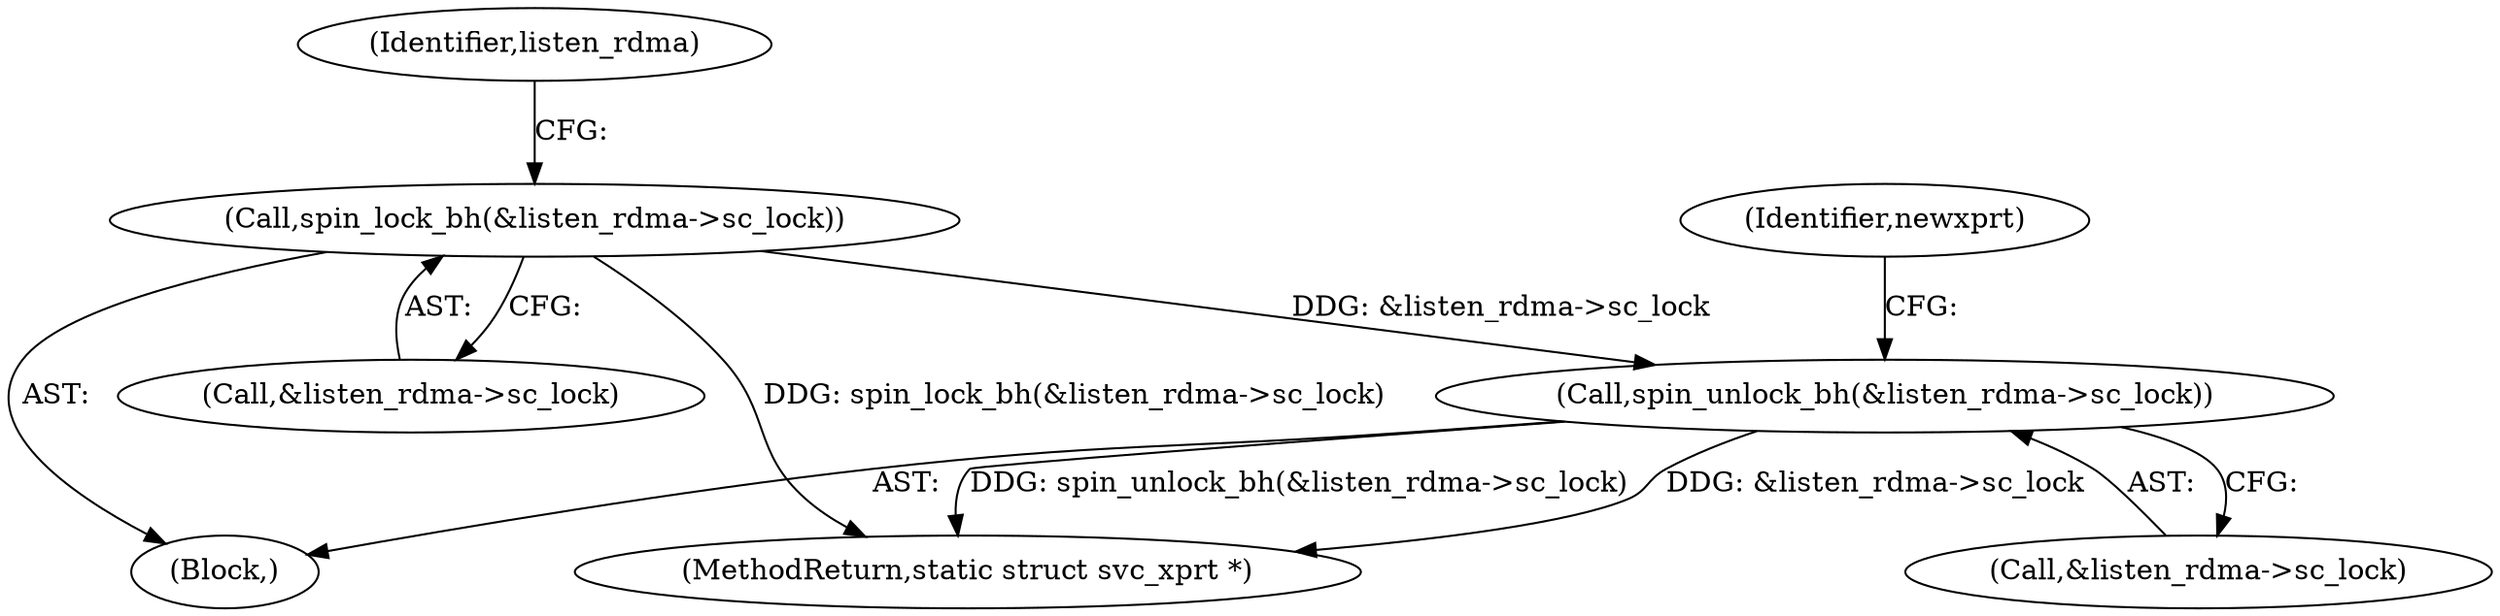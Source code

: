 digraph "0_linux_c70422f760c120480fee4de6c38804c72aa26bc1_44@pointer" {
"1000168" [label="(Call,spin_unlock_bh(&listen_rdma->sc_lock))"];
"1000135" [label="(Call,spin_lock_bh(&listen_rdma->sc_lock))"];
"1000136" [label="(Call,&listen_rdma->sc_lock)"];
"1000113" [label="(Block,)"];
"1000175" [label="(Identifier,newxprt)"];
"1000168" [label="(Call,spin_unlock_bh(&listen_rdma->sc_lock))"];
"1000135" [label="(Call,spin_lock_bh(&listen_rdma->sc_lock))"];
"1000145" [label="(Identifier,listen_rdma)"];
"1000169" [label="(Call,&listen_rdma->sc_lock)"];
"1000797" [label="(MethodReturn,static struct svc_xprt *)"];
"1000168" -> "1000113"  [label="AST: "];
"1000168" -> "1000169"  [label="CFG: "];
"1000169" -> "1000168"  [label="AST: "];
"1000175" -> "1000168"  [label="CFG: "];
"1000168" -> "1000797"  [label="DDG: spin_unlock_bh(&listen_rdma->sc_lock)"];
"1000168" -> "1000797"  [label="DDG: &listen_rdma->sc_lock"];
"1000135" -> "1000168"  [label="DDG: &listen_rdma->sc_lock"];
"1000135" -> "1000113"  [label="AST: "];
"1000135" -> "1000136"  [label="CFG: "];
"1000136" -> "1000135"  [label="AST: "];
"1000145" -> "1000135"  [label="CFG: "];
"1000135" -> "1000797"  [label="DDG: spin_lock_bh(&listen_rdma->sc_lock)"];
}
